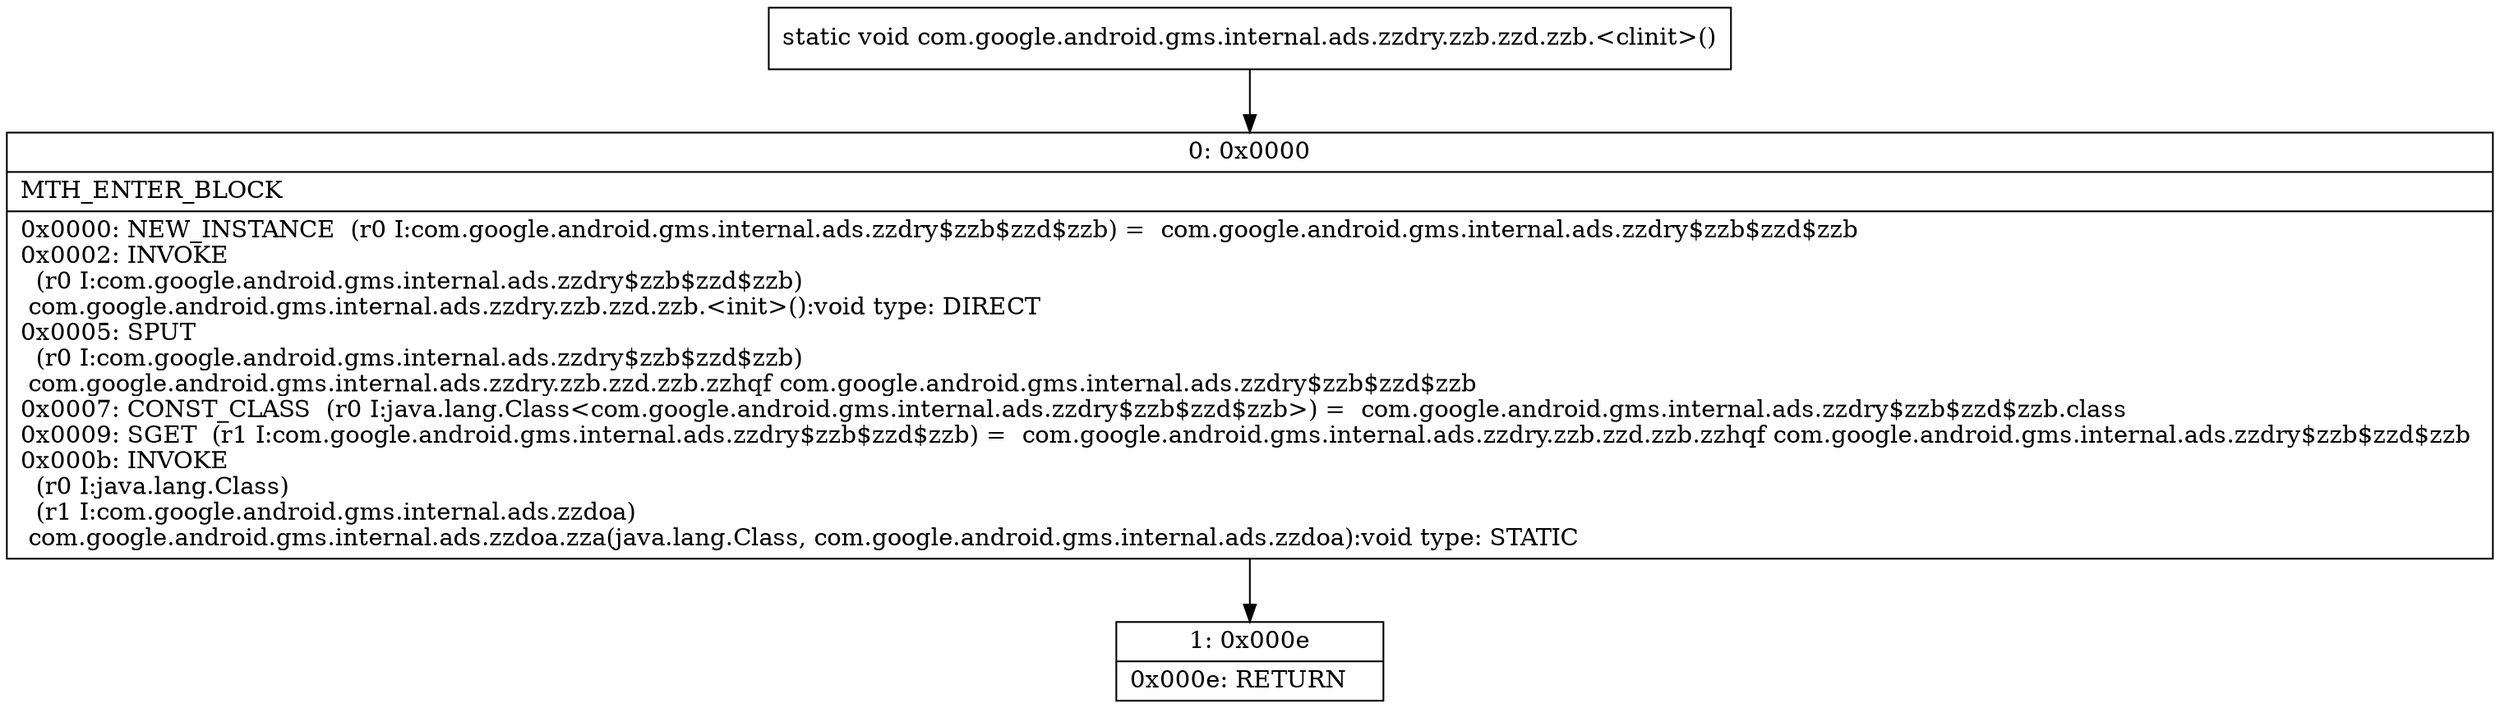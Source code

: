 digraph "CFG forcom.google.android.gms.internal.ads.zzdry.zzb.zzd.zzb.\<clinit\>()V" {
Node_0 [shape=record,label="{0\:\ 0x0000|MTH_ENTER_BLOCK\l|0x0000: NEW_INSTANCE  (r0 I:com.google.android.gms.internal.ads.zzdry$zzb$zzd$zzb) =  com.google.android.gms.internal.ads.zzdry$zzb$zzd$zzb \l0x0002: INVOKE  \l  (r0 I:com.google.android.gms.internal.ads.zzdry$zzb$zzd$zzb)\l com.google.android.gms.internal.ads.zzdry.zzb.zzd.zzb.\<init\>():void type: DIRECT \l0x0005: SPUT  \l  (r0 I:com.google.android.gms.internal.ads.zzdry$zzb$zzd$zzb)\l com.google.android.gms.internal.ads.zzdry.zzb.zzd.zzb.zzhqf com.google.android.gms.internal.ads.zzdry$zzb$zzd$zzb \l0x0007: CONST_CLASS  (r0 I:java.lang.Class\<com.google.android.gms.internal.ads.zzdry$zzb$zzd$zzb\>) =  com.google.android.gms.internal.ads.zzdry$zzb$zzd$zzb.class \l0x0009: SGET  (r1 I:com.google.android.gms.internal.ads.zzdry$zzb$zzd$zzb) =  com.google.android.gms.internal.ads.zzdry.zzb.zzd.zzb.zzhqf com.google.android.gms.internal.ads.zzdry$zzb$zzd$zzb \l0x000b: INVOKE  \l  (r0 I:java.lang.Class)\l  (r1 I:com.google.android.gms.internal.ads.zzdoa)\l com.google.android.gms.internal.ads.zzdoa.zza(java.lang.Class, com.google.android.gms.internal.ads.zzdoa):void type: STATIC \l}"];
Node_1 [shape=record,label="{1\:\ 0x000e|0x000e: RETURN   \l}"];
MethodNode[shape=record,label="{static void com.google.android.gms.internal.ads.zzdry.zzb.zzd.zzb.\<clinit\>() }"];
MethodNode -> Node_0;
Node_0 -> Node_1;
}


